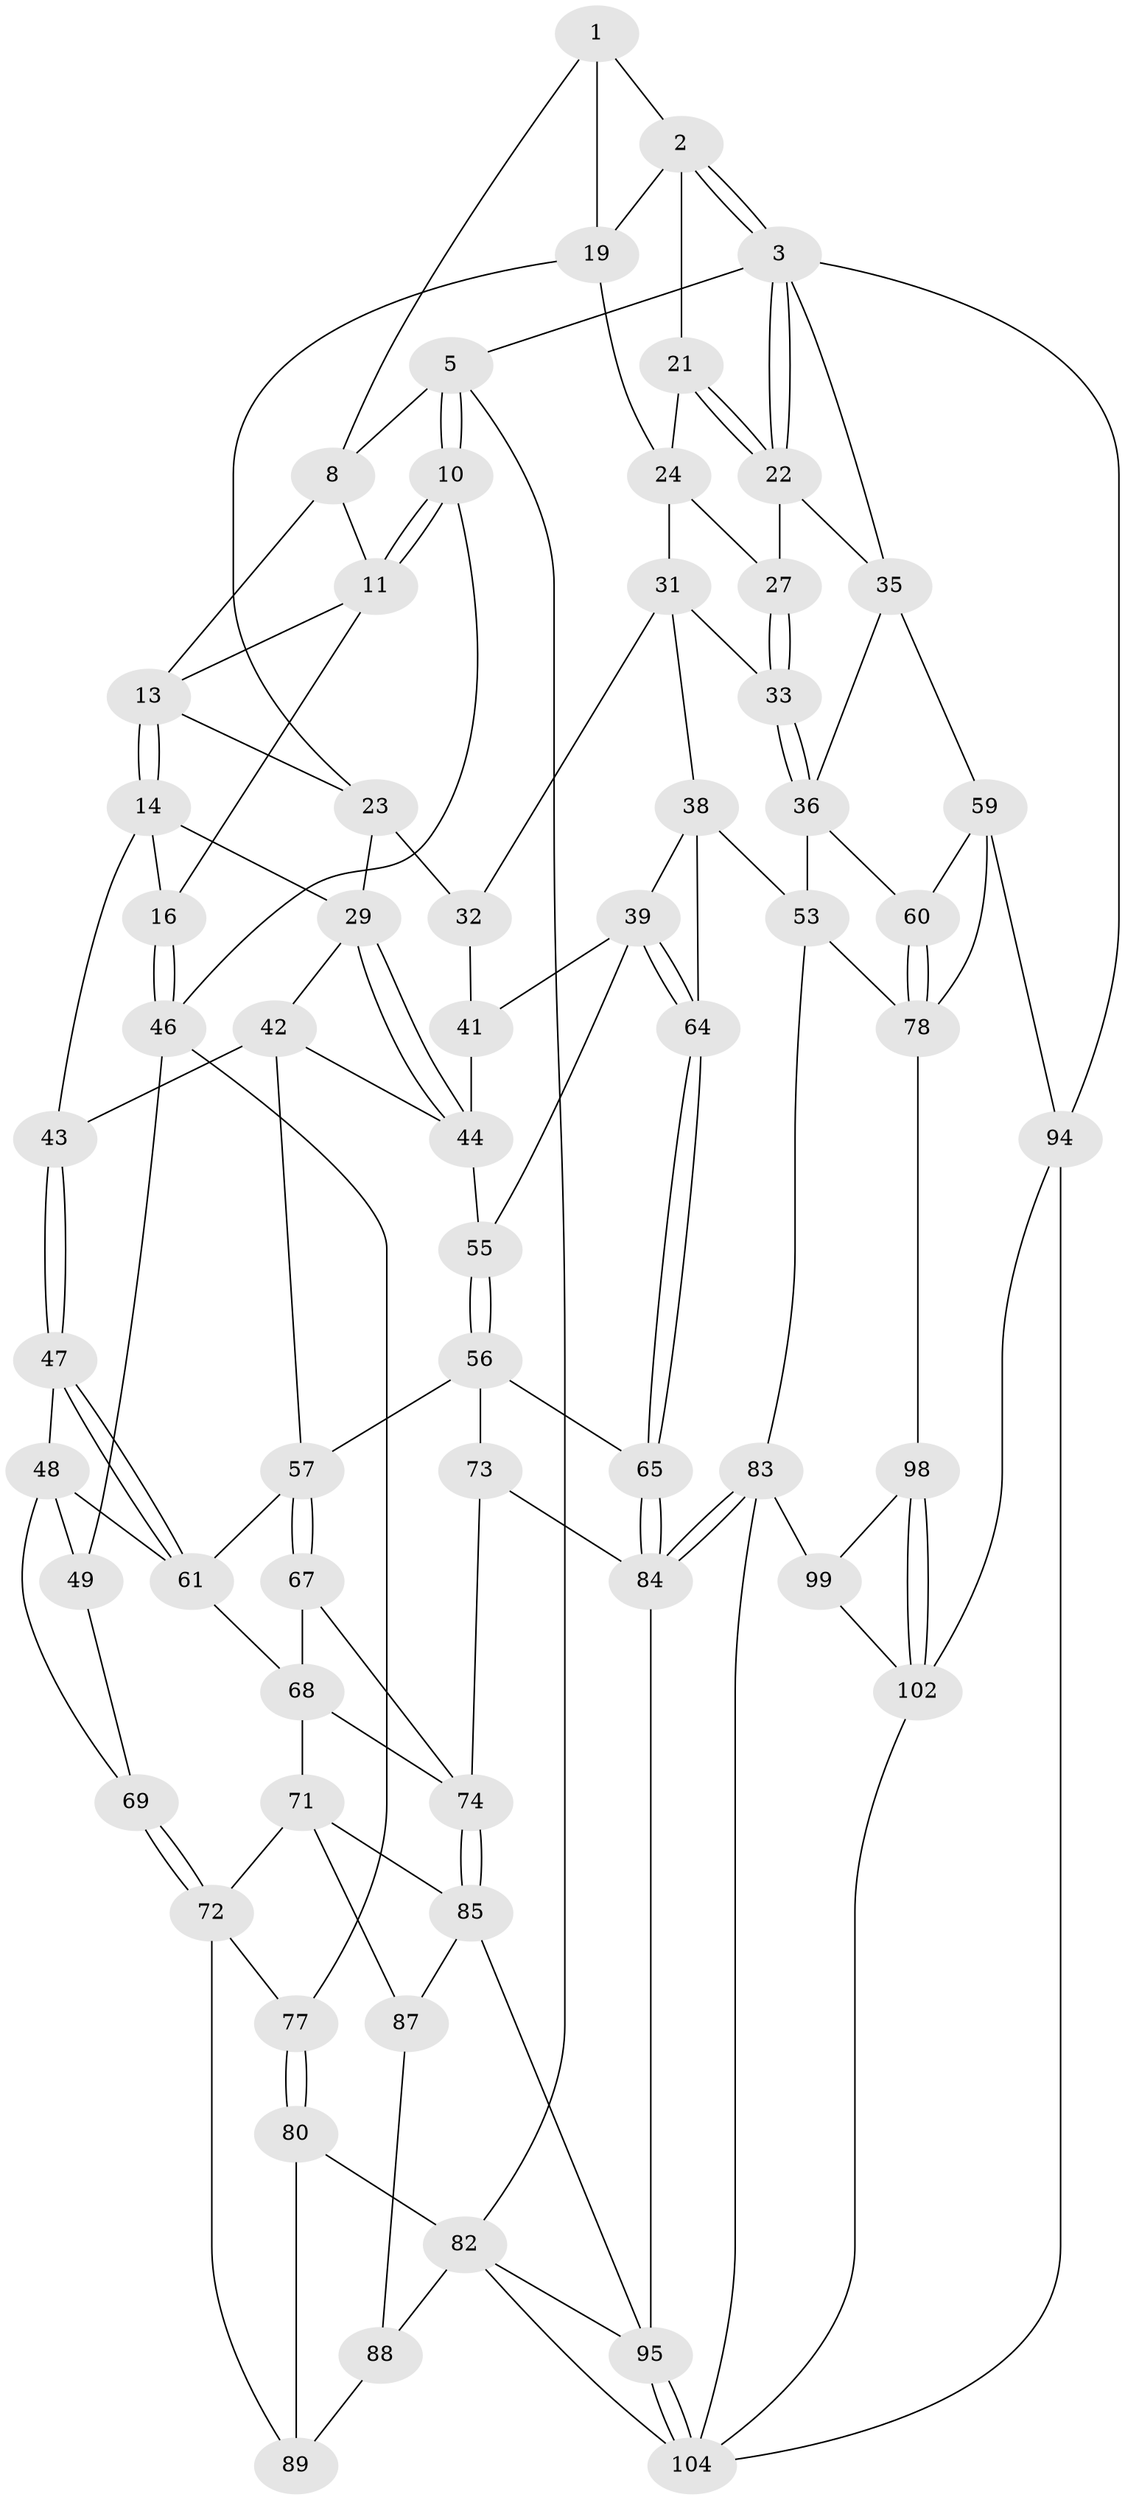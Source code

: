 // original degree distribution, {3: 0.01904761904761905, 4: 0.23809523809523808, 6: 0.20952380952380953, 5: 0.5333333333333333}
// Generated by graph-tools (version 1.1) at 2025/42/03/06/25 10:42:27]
// undirected, 64 vertices, 141 edges
graph export_dot {
graph [start="1"]
  node [color=gray90,style=filled];
  1 [pos="+0.5048825253580581+0",super="+7"];
  2 [pos="+0.6905374275579292+0",super="+18"];
  3 [pos="+1+0",super="+4"];
  5 [pos="+0+0",super="+6"];
  8 [pos="+0.3417274662894013+0.11904925831460389",super="+9"];
  10 [pos="+0+0.16204758713240097"];
  11 [pos="+0.1036746489119937+0.06373629996793811",super="+12"];
  13 [pos="+0.1917069331649134+0.2251594620431553",super="+17"];
  14 [pos="+0.1561670066655902+0.2640900758588509",super="+15"];
  16 [pos="+0.04349290233150847+0.2795476500819418"];
  19 [pos="+0.5608845998923188+0.23942189513147116",super="+20"];
  21 [pos="+0.7774164054771926+0.13159965162376197"];
  22 [pos="+0.8850676247668553+0.2200037951905721",super="+26"];
  23 [pos="+0.32695172600112626+0.21561177591199848",super="+28"];
  24 [pos="+0.7291930006098264+0.20845150788776234",super="+25"];
  27 [pos="+0.7369085339659365+0.2844540660855232"];
  29 [pos="+0.36744729783253044+0.2968596821072115",super="+30"];
  31 [pos="+0.5611472764734584+0.24500496278350595",super="+34"];
  32 [pos="+0.5081497459366507+0.28011289762314967"];
  33 [pos="+0.7107945404831796+0.36764158344451014"];
  35 [pos="+0.9516548627070824+0.35293147511105294",super="+37"];
  36 [pos="+0.7455806737232986+0.3895588591867425",super="+52"];
  38 [pos="+0.6517297382107821+0.37588224618422583",super="+54"];
  39 [pos="+0.5362460088080219+0.45636496592557974",super="+40"];
  41 [pos="+0.505502801429025+0.34138632895190085"];
  42 [pos="+0.21777606663284085+0.39950083203085873",super="+51"];
  43 [pos="+0.15328735908268096+0.4469551300693358"];
  44 [pos="+0.37507102528019165+0.3946723232236541",super="+45"];
  46 [pos="+0+0.34735337212130113",super="+50"];
  47 [pos="+0.1514546307642658+0.44954745856266115"];
  48 [pos="+0.13193577189365976+0.4626727453076136",super="+63"];
  49 [pos="+0+0.45191834168497047"];
  53 [pos="+0.7092741915721654+0.5836810714749504",super="+79"];
  55 [pos="+0.4766955101066748+0.4654374286487919"];
  56 [pos="+0.4496449016290373+0.5330271378500882",super="+66"];
  57 [pos="+0.3362134814805771+0.5656809039723361",super="+58"];
  59 [pos="+1+0.5633358987836683",super="+92"];
  60 [pos="+0.7698717633031488+0.56932669209176"];
  61 [pos="+0.23789254127105935+0.518376927621627",super="+62"];
  64 [pos="+0.6436546214843446+0.5888281859841723"];
  65 [pos="+0.5509856381363234+0.6842270435802673"];
  67 [pos="+0.33342926671622897+0.5759580473435281"];
  68 [pos="+0.24833041155218333+0.59864008456931",super="+70"];
  69 [pos="+0.13370093077309417+0.6065296191899351"];
  71 [pos="+0.15780190865629906+0.6626550022664589",super="+86"];
  72 [pos="+0.13080466742889857+0.6518177199120669",super="+76"];
  73 [pos="+0.426035080553759+0.755354149672901"];
  74 [pos="+0.37402007954806094+0.7607640922530745",super="+75"];
  77 [pos="+0+0.4821549293079874"];
  78 [pos="+0.8080626580851493+0.7868138100257197",super="+93"];
  80 [pos="+0+0.6295702473248722",super="+81"];
  82 [pos="+0+1",super="+101"];
  83 [pos="+0.7249073057170039+0.8644202419531796",super="+100"];
  84 [pos="+0.7110015988562504+0.8579222975062113",super="+91"];
  85 [pos="+0.33116340150451296+0.8001494652465942",super="+97"];
  87 [pos="+0.13925740754173171+0.849421760476646"];
  88 [pos="+0.10362084762343884+0.8512385859684214"];
  89 [pos="+0.07014570797919654+0.8302145191869216",super="+90"];
  94 [pos="+1+0.7435953627605132"];
  95 [pos="+0.4063712208815784+1",super="+96"];
  98 [pos="+0.8679752760483839+0.9124521619374477"];
  99 [pos="+0.8457983454963922+0.9089605547448665"];
  102 [pos="+0.9269000044091381+0.9418773694976368",super="+103"];
  104 [pos="+0.6820726477037174+1",super="+105"];
  1 -- 2;
  1 -- 8;
  1 -- 19;
  2 -- 3;
  2 -- 3;
  2 -- 19;
  2 -- 21;
  3 -- 22;
  3 -- 22;
  3 -- 5;
  3 -- 94;
  3 -- 35;
  5 -- 10;
  5 -- 10;
  5 -- 82;
  5 -- 8;
  8 -- 13;
  8 -- 11;
  10 -- 11;
  10 -- 11;
  10 -- 46;
  11 -- 16;
  11 -- 13;
  13 -- 14;
  13 -- 14;
  13 -- 23;
  14 -- 16;
  14 -- 43;
  14 -- 29;
  16 -- 46;
  16 -- 46;
  19 -- 23;
  19 -- 24;
  21 -- 22;
  21 -- 22;
  21 -- 24;
  22 -- 27;
  22 -- 35;
  23 -- 32;
  23 -- 29;
  24 -- 27;
  24 -- 31;
  27 -- 33;
  27 -- 33;
  29 -- 44;
  29 -- 44;
  29 -- 42;
  31 -- 32;
  31 -- 33;
  31 -- 38;
  32 -- 41;
  33 -- 36;
  33 -- 36;
  35 -- 36;
  35 -- 59;
  36 -- 53;
  36 -- 60;
  38 -- 39;
  38 -- 64;
  38 -- 53;
  39 -- 64;
  39 -- 64;
  39 -- 41;
  39 -- 55;
  41 -- 44;
  42 -- 43;
  42 -- 44;
  42 -- 57;
  43 -- 47;
  43 -- 47;
  44 -- 55;
  46 -- 49;
  46 -- 77;
  47 -- 48;
  47 -- 61;
  47 -- 61;
  48 -- 49;
  48 -- 69;
  48 -- 61;
  49 -- 69;
  53 -- 83;
  53 -- 78;
  55 -- 56;
  55 -- 56;
  56 -- 57;
  56 -- 65;
  56 -- 73;
  57 -- 67;
  57 -- 67;
  57 -- 61;
  59 -- 60;
  59 -- 94;
  59 -- 78;
  60 -- 78;
  60 -- 78;
  61 -- 68;
  64 -- 65;
  64 -- 65;
  65 -- 84;
  65 -- 84;
  67 -- 68;
  67 -- 74;
  68 -- 74;
  68 -- 71;
  69 -- 72;
  69 -- 72;
  71 -- 72;
  71 -- 85;
  71 -- 87;
  72 -- 77;
  72 -- 89;
  73 -- 74;
  73 -- 84;
  74 -- 85;
  74 -- 85;
  77 -- 80;
  77 -- 80;
  78 -- 98;
  80 -- 89 [weight=2];
  80 -- 82;
  82 -- 104;
  82 -- 88;
  82 -- 95;
  83 -- 84;
  83 -- 84;
  83 -- 99;
  83 -- 104;
  84 -- 95;
  85 -- 87;
  85 -- 95;
  87 -- 88;
  88 -- 89;
  94 -- 102;
  94 -- 104;
  95 -- 104;
  95 -- 104;
  98 -- 99;
  98 -- 102;
  98 -- 102;
  99 -- 102;
  102 -- 104;
}
